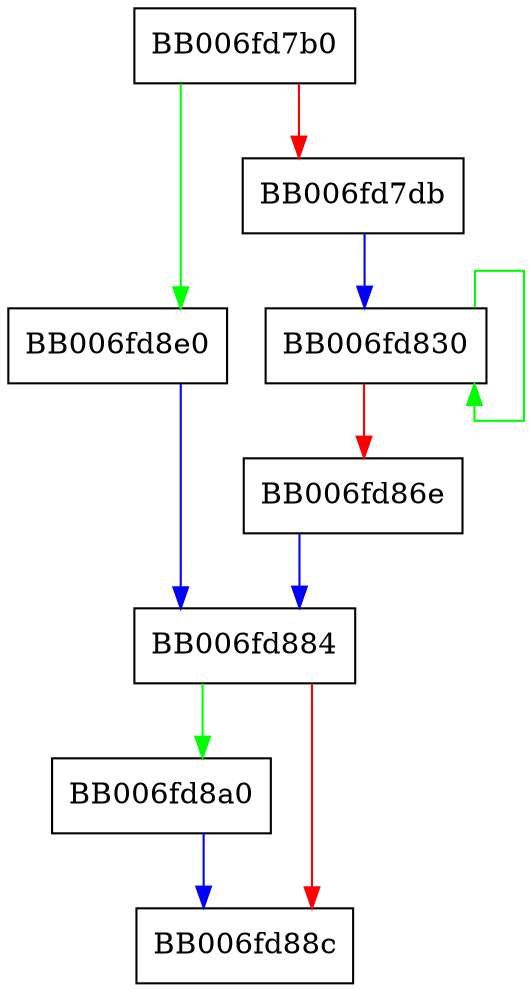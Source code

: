 digraph cipher_hw_desx_cbc {
  node [shape="box"];
  graph [splines=ortho];
  BB006fd7b0 -> BB006fd8e0 [color="green"];
  BB006fd7b0 -> BB006fd7db [color="red"];
  BB006fd7db -> BB006fd830 [color="blue"];
  BB006fd830 -> BB006fd830 [color="green"];
  BB006fd830 -> BB006fd86e [color="red"];
  BB006fd86e -> BB006fd884 [color="blue"];
  BB006fd884 -> BB006fd8a0 [color="green"];
  BB006fd884 -> BB006fd88c [color="red"];
  BB006fd8a0 -> BB006fd88c [color="blue"];
  BB006fd8e0 -> BB006fd884 [color="blue"];
}